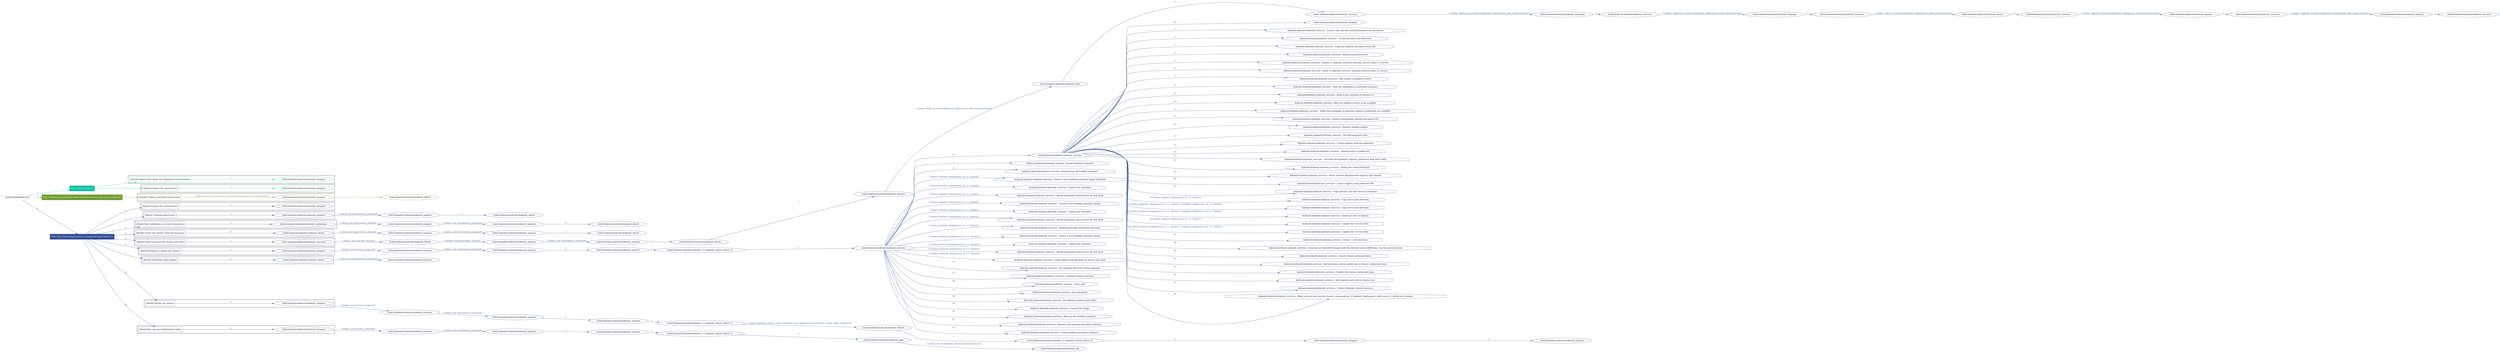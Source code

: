 digraph {
	graph [concentrate=true ordering=in rankdir=LR ratio=fill]
	edge [esep=5 sep=10]
	"kubeinit/playbook.yml" [id=root_node style=dotted]
	play_6642ed1f [label="Play: Initial setup (1)" color="#0bc1a4" fontcolor="#ffffff" id=play_6642ed1f shape=box style=filled tooltip=localhost]
	"kubeinit/playbook.yml" -> play_6642ed1f [label="1 " color="#0bc1a4" fontcolor="#0bc1a4" id=edge_b492b355 labeltooltip="1 " tooltip="1 "]
	subgraph "kubeinit.kubeinit.kubeinit_prepare" {
		role_3434f656 [label="[role] kubeinit.kubeinit.kubeinit_prepare" color="#0bc1a4" id=role_3434f656 tooltip="kubeinit.kubeinit.kubeinit_prepare"]
	}
	subgraph "kubeinit.kubeinit.kubeinit_prepare" {
		role_a09bf1d5 [label="[role] kubeinit.kubeinit.kubeinit_prepare" color="#0bc1a4" id=role_a09bf1d5 tooltip="kubeinit.kubeinit.kubeinit_prepare"]
	}
	subgraph "Play: Initial setup (1)" {
		play_6642ed1f -> block_4be763c5 [label=1 color="#0bc1a4" fontcolor="#0bc1a4" id=edge_6be65813 labeltooltip=1 tooltip=1]
		subgraph cluster_block_4be763c5 {
			block_4be763c5 [label="[block] Gather facts about the deployment environment" color="#0bc1a4" id=block_4be763c5 labeltooltip="Gather facts about the deployment environment" shape=box tooltip="Gather facts about the deployment environment"]
			block_4be763c5 -> role_3434f656 [label="1 " color="#0bc1a4" fontcolor="#0bc1a4" id=edge_990c3c9b labeltooltip="1 " tooltip="1 "]
		}
		play_6642ed1f -> block_72960807 [label=2 color="#0bc1a4" fontcolor="#0bc1a4" id=edge_7a3aaa47 labeltooltip=2 tooltip=2]
		subgraph cluster_block_72960807 {
			block_72960807 [label="[block] Prepare the hypervisors" color="#0bc1a4" id=block_72960807 labeltooltip="Prepare the hypervisors" shape=box tooltip="Prepare the hypervisors"]
			block_72960807 -> role_a09bf1d5 [label="1 " color="#0bc1a4" fontcolor="#0bc1a4" id=edge_3e620c29 labeltooltip="1 " tooltip="1 "]
		}
	}
	play_d2a6c063 [label="Play: Prepare all hypervisor hosts to deploy service and cluster nodes (0)" color="#6e9c30" fontcolor="#ffffff" id=play_d2a6c063 shape=box style=filled tooltip="Play: Prepare all hypervisor hosts to deploy service and cluster nodes (0)"]
	"kubeinit/playbook.yml" -> play_d2a6c063 [label="2 " color="#6e9c30" fontcolor="#6e9c30" id=edge_3491401a labeltooltip="2 " tooltip="2 "]
	subgraph "kubeinit.kubeinit.kubeinit_libvirt" {
		role_4a27a195 [label="[role] kubeinit.kubeinit.kubeinit_libvirt" color="#6e9c30" id=role_4a27a195 tooltip="kubeinit.kubeinit.kubeinit_libvirt"]
	}
	subgraph "kubeinit.kubeinit.kubeinit_prepare" {
		role_1dda367f [label="[role] kubeinit.kubeinit.kubeinit_prepare" color="#6e9c30" id=role_1dda367f tooltip="kubeinit.kubeinit.kubeinit_prepare"]
		role_1dda367f -> role_4a27a195 [label="1 " color="#6e9c30" fontcolor="#6e9c30" id=edge_45576ce5 labeltooltip="1 " tooltip="1 "]
	}
	subgraph "Play: Prepare all hypervisor hosts to deploy service and cluster nodes (0)" {
		play_d2a6c063 -> block_15bedaed [label=1 color="#6e9c30" fontcolor="#6e9c30" id=edge_737fb3ac labeltooltip=1 tooltip=1]
		subgraph cluster_block_15bedaed {
			block_15bedaed [label="[block] Prepare individual hypervisors" color="#6e9c30" id=block_15bedaed labeltooltip="Prepare individual hypervisors" shape=box tooltip="Prepare individual hypervisors"]
			block_15bedaed -> role_1dda367f [label="1 [when: inventory_hostname in hostvars['kubeinit-facts'].hypervisors]" color="#6e9c30" fontcolor="#6e9c30" id=edge_49718f3e labeltooltip="1 [when: inventory_hostname in hostvars['kubeinit-facts'].hypervisors]" tooltip="1 [when: inventory_hostname in hostvars['kubeinit-facts'].hypervisors]"]
		}
	}
	play_93158e1e [label="Play: Run cluster deployment on prepared hypervisors (1)" color="#364d96" fontcolor="#ffffff" id=play_93158e1e shape=box style=filled tooltip=localhost]
	"kubeinit/playbook.yml" -> play_93158e1e [label="3 " color="#364d96" fontcolor="#364d96" id=edge_12dd8658 labeltooltip="3 " tooltip="3 "]
	subgraph "kubeinit.kubeinit.kubeinit_prepare" {
		role_9f9a48e8 [label="[role] kubeinit.kubeinit.kubeinit_prepare" color="#364d96" id=role_9f9a48e8 tooltip="kubeinit.kubeinit.kubeinit_prepare"]
	}
	subgraph "kubeinit.kubeinit.kubeinit_libvirt" {
		role_0cff6e03 [label="[role] kubeinit.kubeinit.kubeinit_libvirt" color="#364d96" id=role_0cff6e03 tooltip="kubeinit.kubeinit.kubeinit_libvirt"]
	}
	subgraph "kubeinit.kubeinit.kubeinit_prepare" {
		role_0f38f187 [label="[role] kubeinit.kubeinit.kubeinit_prepare" color="#364d96" id=role_0f38f187 tooltip="kubeinit.kubeinit.kubeinit_prepare"]
		role_0f38f187 -> role_0cff6e03 [label="1 " color="#364d96" fontcolor="#364d96" id=edge_9e021b2f labeltooltip="1 " tooltip="1 "]
	}
	subgraph "kubeinit.kubeinit.kubeinit_prepare" {
		role_f2aab4ea [label="[role] kubeinit.kubeinit.kubeinit_prepare" color="#364d96" id=role_f2aab4ea tooltip="kubeinit.kubeinit.kubeinit_prepare"]
		role_f2aab4ea -> role_0f38f187 [label="1 [when: not environment_prepared]" color="#364d96" fontcolor="#364d96" id=edge_af6e939c labeltooltip="1 [when: not environment_prepared]" tooltip="1 [when: not environment_prepared]"]
	}
	subgraph "kubeinit.kubeinit.kubeinit_libvirt" {
		role_0133cd46 [label="[role] kubeinit.kubeinit.kubeinit_libvirt" color="#364d96" id=role_0133cd46 tooltip="kubeinit.kubeinit.kubeinit_libvirt"]
	}
	subgraph "kubeinit.kubeinit.kubeinit_prepare" {
		role_3e209684 [label="[role] kubeinit.kubeinit.kubeinit_prepare" color="#364d96" id=role_3e209684 tooltip="kubeinit.kubeinit.kubeinit_prepare"]
		role_3e209684 -> role_0133cd46 [label="1 " color="#364d96" fontcolor="#364d96" id=edge_f0df6647 labeltooltip="1 " tooltip="1 "]
	}
	subgraph "kubeinit.kubeinit.kubeinit_prepare" {
		role_7038c94e [label="[role] kubeinit.kubeinit.kubeinit_prepare" color="#364d96" id=role_7038c94e tooltip="kubeinit.kubeinit.kubeinit_prepare"]
		role_7038c94e -> role_3e209684 [label="1 [when: not environment_prepared]" color="#364d96" fontcolor="#364d96" id=edge_9a82bc2c labeltooltip="1 [when: not environment_prepared]" tooltip="1 [when: not environment_prepared]"]
	}
	subgraph "kubeinit.kubeinit.kubeinit_validations" {
		role_2f2dfdc7 [label="[role] kubeinit.kubeinit.kubeinit_validations" color="#364d96" id=role_2f2dfdc7 tooltip="kubeinit.kubeinit.kubeinit_validations"]
		role_2f2dfdc7 -> role_7038c94e [label="1 [when: not hypervisors_cleaned]" color="#364d96" fontcolor="#364d96" id=edge_2bda4b5f labeltooltip="1 [when: not hypervisors_cleaned]" tooltip="1 [when: not hypervisors_cleaned]"]
	}
	subgraph "kubeinit.kubeinit.kubeinit_libvirt" {
		role_936b4e54 [label="[role] kubeinit.kubeinit.kubeinit_libvirt" color="#364d96" id=role_936b4e54 tooltip="kubeinit.kubeinit.kubeinit_libvirt"]
	}
	subgraph "kubeinit.kubeinit.kubeinit_prepare" {
		role_8126043f [label="[role] kubeinit.kubeinit.kubeinit_prepare" color="#364d96" id=role_8126043f tooltip="kubeinit.kubeinit.kubeinit_prepare"]
		role_8126043f -> role_936b4e54 [label="1 " color="#364d96" fontcolor="#364d96" id=edge_58cb5986 labeltooltip="1 " tooltip="1 "]
	}
	subgraph "kubeinit.kubeinit.kubeinit_prepare" {
		role_cab0c839 [label="[role] kubeinit.kubeinit.kubeinit_prepare" color="#364d96" id=role_cab0c839 tooltip="kubeinit.kubeinit.kubeinit_prepare"]
		role_cab0c839 -> role_8126043f [label="1 [when: not environment_prepared]" color="#364d96" fontcolor="#364d96" id=edge_295af27d labeltooltip="1 [when: not environment_prepared]" tooltip="1 [when: not environment_prepared]"]
	}
	subgraph "kubeinit.kubeinit.kubeinit_libvirt" {
		role_4cfc4069 [label="[role] kubeinit.kubeinit.kubeinit_libvirt" color="#364d96" id=role_4cfc4069 tooltip="kubeinit.kubeinit.kubeinit_libvirt"]
		role_4cfc4069 -> role_cab0c839 [label="1 [when: not hypervisors_cleaned]" color="#364d96" fontcolor="#364d96" id=edge_36973b08 labeltooltip="1 [when: not hypervisors_cleaned]" tooltip="1 [when: not hypervisors_cleaned]"]
	}
	subgraph "kubeinit.kubeinit.kubeinit_services" {
		role_624bdc39 [label="[role] kubeinit.kubeinit.kubeinit_services" color="#364d96" id=role_624bdc39 tooltip="kubeinit.kubeinit.kubeinit_services"]
	}
	subgraph "kubeinit.kubeinit.kubeinit_registry" {
		role_2c513ecb [label="[role] kubeinit.kubeinit.kubeinit_registry" color="#364d96" id=role_2c513ecb tooltip="kubeinit.kubeinit.kubeinit_registry"]
		role_2c513ecb -> role_624bdc39 [label="1 " color="#364d96" fontcolor="#364d96" id=edge_79457642 labeltooltip="1 " tooltip="1 "]
	}
	subgraph "kubeinit.kubeinit.kubeinit_services" {
		role_965063b3 [label="[role] kubeinit.kubeinit.kubeinit_services" color="#364d96" id=role_965063b3 tooltip="kubeinit.kubeinit.kubeinit_services"]
		role_965063b3 -> role_2c513ecb [label="1 [when: 'registry' in hostvars[kubeinit_deployment_node_name].services]" color="#364d96" fontcolor="#364d96" id=edge_5001ce9c labeltooltip="1 [when: 'registry' in hostvars[kubeinit_deployment_node_name].services]" tooltip="1 [when: 'registry' in hostvars[kubeinit_deployment_node_name].services]"]
	}
	subgraph "kubeinit.kubeinit.kubeinit_apache" {
		role_e5c6213c [label="[role] kubeinit.kubeinit.kubeinit_apache" color="#364d96" id=role_e5c6213c tooltip="kubeinit.kubeinit.kubeinit_apache"]
		role_e5c6213c -> role_965063b3 [label="1 " color="#364d96" fontcolor="#364d96" id=edge_e5cb7dc9 labeltooltip="1 " tooltip="1 "]
	}
	subgraph "kubeinit.kubeinit.kubeinit_services" {
		role_20576baf [label="[role] kubeinit.kubeinit.kubeinit_services" color="#364d96" id=role_20576baf tooltip="kubeinit.kubeinit.kubeinit_services"]
		role_20576baf -> role_e5c6213c [label="1 [when: 'apache' in hostvars[kubeinit_deployment_node_name].services]" color="#364d96" fontcolor="#364d96" id=edge_6ff95cd6 labeltooltip="1 [when: 'apache' in hostvars[kubeinit_deployment_node_name].services]" tooltip="1 [when: 'apache' in hostvars[kubeinit_deployment_node_name].services]"]
	}
	subgraph "kubeinit.kubeinit.kubeinit_nexus" {
		role_468cbfd8 [label="[role] kubeinit.kubeinit.kubeinit_nexus" color="#364d96" id=role_468cbfd8 tooltip="kubeinit.kubeinit.kubeinit_nexus"]
		role_468cbfd8 -> role_20576baf [label="1 " color="#364d96" fontcolor="#364d96" id=edge_a504f49f labeltooltip="1 " tooltip="1 "]
	}
	subgraph "kubeinit.kubeinit.kubeinit_services" {
		role_7a1e29f2 [label="[role] kubeinit.kubeinit.kubeinit_services" color="#364d96" id=role_7a1e29f2 tooltip="kubeinit.kubeinit.kubeinit_services"]
		role_7a1e29f2 -> role_468cbfd8 [label="1 [when: 'nexus' in hostvars[kubeinit_deployment_node_name].services]" color="#364d96" fontcolor="#364d96" id=edge_606edf15 labeltooltip="1 [when: 'nexus' in hostvars[kubeinit_deployment_node_name].services]" tooltip="1 [when: 'nexus' in hostvars[kubeinit_deployment_node_name].services]"]
	}
	subgraph "kubeinit.kubeinit.kubeinit_haproxy" {
		role_fd233de9 [label="[role] kubeinit.kubeinit.kubeinit_haproxy" color="#364d96" id=role_fd233de9 tooltip="kubeinit.kubeinit.kubeinit_haproxy"]
		role_fd233de9 -> role_7a1e29f2 [label="1 " color="#364d96" fontcolor="#364d96" id=edge_dcb07d56 labeltooltip="1 " tooltip="1 "]
	}
	subgraph "kubeinit.kubeinit.kubeinit_services" {
		role_208147ed [label="[role] kubeinit.kubeinit.kubeinit_services" color="#364d96" id=role_208147ed tooltip="kubeinit.kubeinit.kubeinit_services"]
		role_208147ed -> role_fd233de9 [label="1 [when: 'haproxy' in hostvars[kubeinit_deployment_node_name].services]" color="#364d96" fontcolor="#364d96" id=edge_cb0cbc4d labeltooltip="1 [when: 'haproxy' in hostvars[kubeinit_deployment_node_name].services]" tooltip="1 [when: 'haproxy' in hostvars[kubeinit_deployment_node_name].services]"]
	}
	subgraph "kubeinit.kubeinit.kubeinit_dnsmasq" {
		role_fe2399db [label="[role] kubeinit.kubeinit.kubeinit_dnsmasq" color="#364d96" id=role_fe2399db tooltip="kubeinit.kubeinit.kubeinit_dnsmasq"]
		role_fe2399db -> role_208147ed [label="1 " color="#364d96" fontcolor="#364d96" id=edge_4e8a78b7 labeltooltip="1 " tooltip="1 "]
	}
	subgraph "kubeinit.kubeinit.kubeinit_services" {
		role_d40e0f73 [label="[role] kubeinit.kubeinit.kubeinit_services" color="#364d96" id=role_d40e0f73 tooltip="kubeinit.kubeinit.kubeinit_services"]
		role_d40e0f73 -> role_fe2399db [label="1 [when: 'dnsmasq' in hostvars[kubeinit_deployment_node_name].services]" color="#364d96" fontcolor="#364d96" id=edge_00bb66cf labeltooltip="1 [when: 'dnsmasq' in hostvars[kubeinit_deployment_node_name].services]" tooltip="1 [when: 'dnsmasq' in hostvars[kubeinit_deployment_node_name].services]"]
	}
	subgraph "kubeinit.kubeinit.kubeinit_bind" {
		role_83c1a8b1 [label="[role] kubeinit.kubeinit.kubeinit_bind" color="#364d96" id=role_83c1a8b1 tooltip="kubeinit.kubeinit.kubeinit_bind"]
		role_83c1a8b1 -> role_d40e0f73 [label="1 " color="#364d96" fontcolor="#364d96" id=edge_efde2107 labeltooltip="1 " tooltip="1 "]
	}
	subgraph "kubeinit.kubeinit.kubeinit_prepare" {
		role_85384682 [label="[role] kubeinit.kubeinit.kubeinit_prepare" color="#364d96" id=role_85384682 tooltip="kubeinit.kubeinit.kubeinit_prepare"]
		role_85384682 -> role_83c1a8b1 [label="1 [when: 'bind' in hostvars[kubeinit_deployment_node_name].services]" color="#364d96" fontcolor="#364d96" id=edge_9b1e0615 labeltooltip="1 [when: 'bind' in hostvars[kubeinit_deployment_node_name].services]" tooltip="1 [when: 'bind' in hostvars[kubeinit_deployment_node_name].services]"]
	}
	subgraph "kubeinit.kubeinit.kubeinit_libvirt" {
		role_4683bda1 [label="[role] kubeinit.kubeinit.kubeinit_libvirt" color="#364d96" id=role_4683bda1 tooltip="kubeinit.kubeinit.kubeinit_libvirt"]
		role_4683bda1 -> role_85384682 [label="1 " color="#364d96" fontcolor="#364d96" id=edge_5d0505f3 labeltooltip="1 " tooltip="1 "]
	}
	subgraph "kubeinit.kubeinit.kubeinit_prepare" {
		role_be9eeefc [label="[role] kubeinit.kubeinit.kubeinit_prepare" color="#364d96" id=role_be9eeefc tooltip="kubeinit.kubeinit.kubeinit_prepare"]
		role_be9eeefc -> role_4683bda1 [label="1 " color="#364d96" fontcolor="#364d96" id=edge_c50d1c7c labeltooltip="1 " tooltip="1 "]
	}
	subgraph "kubeinit.kubeinit.kubeinit_prepare" {
		role_c75b2b9f [label="[role] kubeinit.kubeinit.kubeinit_prepare" color="#364d96" id=role_c75b2b9f tooltip="kubeinit.kubeinit.kubeinit_prepare"]
		role_c75b2b9f -> role_be9eeefc [label="1 [when: not environment_prepared]" color="#364d96" fontcolor="#364d96" id=edge_bd1b8018 labeltooltip="1 [when: not environment_prepared]" tooltip="1 [when: not environment_prepared]"]
	}
	subgraph "kubeinit.kubeinit.kubeinit_libvirt" {
		role_819c42e2 [label="[role] kubeinit.kubeinit.kubeinit_libvirt" color="#364d96" id=role_819c42e2 tooltip="kubeinit.kubeinit.kubeinit_libvirt"]
		role_819c42e2 -> role_c75b2b9f [label="1 [when: not hypervisors_cleaned]" color="#364d96" fontcolor="#364d96" id=edge_aa5dcbe2 labeltooltip="1 [when: not hypervisors_cleaned]" tooltip="1 [when: not hypervisors_cleaned]"]
	}
	subgraph "kubeinit.kubeinit.kubeinit_services" {
		role_b027ead4 [label="[role] kubeinit.kubeinit.kubeinit_services" color="#364d96" id=role_b027ead4 tooltip="kubeinit.kubeinit.kubeinit_services"]
		role_b027ead4 -> role_819c42e2 [label="1 [when: not network_created]" color="#364d96" fontcolor="#364d96" id=edge_c5566fc2 labeltooltip="1 [when: not network_created]" tooltip="1 [when: not network_created]"]
	}
	subgraph "kubeinit.kubeinit.kubeinit_prepare" {
		role_9af23d68 [label="[role] kubeinit.kubeinit.kubeinit_prepare" color="#364d96" id=role_9af23d68 tooltip="kubeinit.kubeinit.kubeinit_prepare"]
	}
	subgraph "kubeinit.kubeinit.kubeinit_services" {
		role_522fb4d6 [label="[role] kubeinit.kubeinit.kubeinit_services" color="#364d96" id=role_522fb4d6 tooltip="kubeinit.kubeinit.kubeinit_services"]
		task_6c7a3787 [label="kubeinit.kubeinit.kubeinit_services : Ensure user specific systemd instance are persistent" color="#364d96" id=task_6c7a3787 shape=octagon tooltip="kubeinit.kubeinit.kubeinit_services : Ensure user specific systemd instance are persistent"]
		role_522fb4d6 -> task_6c7a3787 [label="1 " color="#364d96" fontcolor="#364d96" id=edge_7252d630 labeltooltip="1 " tooltip="1 "]
		task_78ebfb1a [label="kubeinit.kubeinit.kubeinit_services : Create systemd user directory" color="#364d96" id=task_78ebfb1a shape=octagon tooltip="kubeinit.kubeinit.kubeinit_services : Create systemd user directory"]
		role_522fb4d6 -> task_78ebfb1a [label="2 " color="#364d96" fontcolor="#364d96" id=edge_e0987bdb labeltooltip="2 " tooltip="2 "]
		task_cd6f8f40 [label="kubeinit.kubeinit.kubeinit_services : Copy the podman systemd service file" color="#364d96" id=task_cd6f8f40 shape=octagon tooltip="kubeinit.kubeinit.kubeinit_services : Copy the podman systemd service file"]
		role_522fb4d6 -> task_cd6f8f40 [label="3 " color="#364d96" fontcolor="#364d96" id=edge_f354d37b labeltooltip="3 " tooltip="3 "]
		task_8d88b916 [label="kubeinit.kubeinit.kubeinit_services : Reload systemd service" color="#364d96" id=task_8d88b916 shape=octagon tooltip="kubeinit.kubeinit.kubeinit_services : Reload systemd service"]
		role_522fb4d6 -> task_8d88b916 [label="4 " color="#364d96" fontcolor="#364d96" id=edge_26a6f7b0 labeltooltip="4 " tooltip="4 "]
		task_f7491b6b [label="kubeinit.kubeinit.kubeinit_services : Enable {{ kubeinit_services_systemd_service_name }}.service" color="#364d96" id=task_f7491b6b shape=octagon tooltip="kubeinit.kubeinit.kubeinit_services : Enable {{ kubeinit_services_systemd_service_name }}.service"]
		role_522fb4d6 -> task_f7491b6b [label="5 " color="#364d96" fontcolor="#364d96" id=edge_ae10c4c2 labeltooltip="5 " tooltip="5 "]
		task_52686d06 [label="kubeinit.kubeinit.kubeinit_services : Start {{ kubeinit_services_systemd_service_name }}.service" color="#364d96" id=task_52686d06 shape=octagon tooltip="kubeinit.kubeinit.kubeinit_services : Start {{ kubeinit_services_systemd_service_name }}.service"]
		role_522fb4d6 -> task_52686d06 [label="6 " color="#364d96" fontcolor="#364d96" id=edge_7f46e829 labeltooltip="6 " tooltip="6 "]
		task_fb984315 [label="kubeinit.kubeinit.kubeinit_services : Add remote container to hosts" color="#364d96" id=task_fb984315 shape=octagon tooltip="kubeinit.kubeinit.kubeinit_services : Add remote container to hosts"]
		role_522fb4d6 -> task_fb984315 [label="7 " color="#364d96" fontcolor="#364d96" id=edge_3fb21731 labeltooltip="7 " tooltip="7 "]
		task_faa8867c [label="kubeinit.kubeinit.kubeinit_services : Wait for connection to provision container" color="#364d96" id=task_faa8867c shape=octagon tooltip="kubeinit.kubeinit.kubeinit_services : Wait for connection to provision container"]
		role_522fb4d6 -> task_faa8867c [label="8 " color="#364d96" fontcolor="#364d96" id=edge_765bf618 labeltooltip="8 " tooltip="8 "]
		task_10c8e465 [label="kubeinit.kubeinit.kubeinit_services : Read in the contents of domain.crt" color="#364d96" id=task_10c8e465 shape=octagon tooltip="kubeinit.kubeinit.kubeinit_services : Read in the contents of domain.crt"]
		role_522fb4d6 -> task_10c8e465 [label="9 " color="#364d96" fontcolor="#364d96" id=edge_d7d3db9d labeltooltip="9 " tooltip="9 "]
		task_c5feae4c [label="kubeinit.kubeinit.kubeinit_services : Wait for registry service to be available" color="#364d96" id=task_c5feae4c shape=octagon tooltip="kubeinit.kubeinit.kubeinit_services : Wait for registry service to be available"]
		role_522fb4d6 -> task_c5feae4c [label="10 " color="#364d96" fontcolor="#364d96" id=edge_ee172e61 labeltooltip="10 " tooltip="10 "]
		task_2232d5dd [label="kubeinit.kubeinit.kubeinit_services : Make sure packages to generate registry credentials are installed" color="#364d96" id=task_2232d5dd shape=octagon tooltip="kubeinit.kubeinit.kubeinit_services : Make sure packages to generate registry credentials are installed"]
		role_522fb4d6 -> task_2232d5dd [label="11 " color="#364d96" fontcolor="#364d96" id=edge_4973228f labeltooltip="11 " tooltip="11 "]
		task_f38d3e10 [label="kubeinit.kubeinit.kubeinit_services : Install cryptography, passlib and nexus3-cli" color="#364d96" id=task_f38d3e10 shape=octagon tooltip="kubeinit.kubeinit.kubeinit_services : Install cryptography, passlib and nexus3-cli"]
		role_522fb4d6 -> task_f38d3e10 [label="12 " color="#364d96" fontcolor="#364d96" id=edge_4b3ac5b0 labeltooltip="12 " tooltip="12 "]
		task_4374d673 [label="kubeinit.kubeinit.kubeinit_services : Remove nologin marker" color="#364d96" id=task_4374d673 shape=octagon tooltip="kubeinit.kubeinit.kubeinit_services : Remove nologin marker"]
		role_522fb4d6 -> task_4374d673 [label="13 " color="#364d96" fontcolor="#364d96" id=edge_f0e9a5bd labeltooltip="13 " tooltip="13 "]
		task_22b62814 [label="kubeinit.kubeinit.kubeinit_services : Set disconnected_auth" color="#364d96" id=task_22b62814 shape=octagon tooltip="kubeinit.kubeinit.kubeinit_services : Set disconnected_auth"]
		role_522fb4d6 -> task_22b62814 [label="14 " color="#364d96" fontcolor="#364d96" id=edge_6112b6aa labeltooltip="14 " tooltip="14 "]
		task_d90b6718 [label="kubeinit.kubeinit.kubeinit_services : Create registry auth for pullsecret" color="#364d96" id=task_d90b6718 shape=octagon tooltip="kubeinit.kubeinit.kubeinit_services : Create registry auth for pullsecret"]
		role_522fb4d6 -> task_d90b6718 [label="15 " color="#364d96" fontcolor="#364d96" id=edge_e342c337 labeltooltip="15 " tooltip="15 "]
		task_64193d7a [label="kubeinit.kubeinit.kubeinit_services : Append auths to pullsecret" color="#364d96" id=task_64193d7a shape=octagon tooltip="kubeinit.kubeinit.kubeinit_services : Append auths to pullsecret"]
		role_522fb4d6 -> task_64193d7a [label="16 " color="#364d96" fontcolor="#364d96" id=edge_687b84f2 labeltooltip="16 " tooltip="16 "]
		task_36dbe93e [label="kubeinit.kubeinit.kubeinit_services : Override final kubeinit_registry_pullsecret with both auths" color="#364d96" id=task_36dbe93e shape=octagon tooltip="kubeinit.kubeinit.kubeinit_services : Override final kubeinit_registry_pullsecret with both auths"]
		role_522fb4d6 -> task_36dbe93e [label="17 " color="#364d96" fontcolor="#364d96" id=edge_b397f1f0 labeltooltip="17 " tooltip="17 "]
		task_e9ede77e [label="kubeinit.kubeinit.kubeinit_services : Debug the creds dictionary" color="#364d96" id=task_e9ede77e shape=octagon tooltip="kubeinit.kubeinit.kubeinit_services : Debug the creds dictionary"]
		role_522fb4d6 -> task_e9ede77e [label="18 " color="#364d96" fontcolor="#364d96" id=edge_67813a87 labeltooltip="18 " tooltip="18 "]
		task_959658cf [label="kubeinit.kubeinit.kubeinit_services : Write auth for disconnected registry auth details" color="#364d96" id=task_959658cf shape=octagon tooltip="kubeinit.kubeinit.kubeinit_services : Write auth for disconnected registry auth details"]
		role_522fb4d6 -> task_959658cf [label="19 " color="#364d96" fontcolor="#364d96" id=edge_198a9fc9 labeltooltip="19 " tooltip="19 "]
		task_ac0ea9a4 [label="kubeinit.kubeinit.kubeinit_services : Create registry auth pullsecret file" color="#364d96" id=task_ac0ea9a4 shape=octagon tooltip="kubeinit.kubeinit.kubeinit_services : Create registry auth pullsecret file"]
		role_522fb4d6 -> task_ac0ea9a4 [label="20 " color="#364d96" fontcolor="#364d96" id=edge_6086b852 labeltooltip="20 " tooltip="20 "]
		task_b69f7403 [label="kubeinit.kubeinit.kubeinit_services : Copy domain cert into services container" color="#364d96" id=task_b69f7403 shape=octagon tooltip="kubeinit.kubeinit.kubeinit_services : Copy domain cert into services container"]
		role_522fb4d6 -> task_b69f7403 [label="21 " color="#364d96" fontcolor="#364d96" id=edge_d4f2856a labeltooltip="21 " tooltip="21 "]
		task_d48546e1 [label="kubeinit.kubeinit.kubeinit_services : Copy cert to pki directory" color="#364d96" id=task_d48546e1 shape=octagon tooltip="kubeinit.kubeinit.kubeinit_services : Copy cert to pki directory"]
		role_522fb4d6 -> task_d48546e1 [label="22 [when: kubeinit_deployment_os == 'centos']" color="#364d96" fontcolor="#364d96" id=edge_dd3b7ca0 labeltooltip="22 [when: kubeinit_deployment_os == 'centos']" tooltip="22 [when: kubeinit_deployment_os == 'centos']"]
		task_04511905 [label="kubeinit.kubeinit.kubeinit_services : Copy cert to pki directory" color="#364d96" id=task_04511905 shape=octagon tooltip="kubeinit.kubeinit.kubeinit_services : Copy cert to pki directory"]
		role_522fb4d6 -> task_04511905 [label="23 [when: kubeinit_deployment_os == 'ubuntu' or kubeinit_deployment_os == 'debian']" color="#364d96" fontcolor="#364d96" id=edge_7bdb22e3 labeltooltip="23 [when: kubeinit_deployment_os == 'ubuntu' or kubeinit_deployment_os == 'debian']" tooltip="23 [when: kubeinit_deployment_os == 'ubuntu' or kubeinit_deployment_os == 'debian']"]
		task_14aea266 [label="kubeinit.kubeinit.kubeinit_services : Install all certs in ubuntu" color="#364d96" id=task_14aea266 shape=octagon tooltip="kubeinit.kubeinit.kubeinit_services : Install all certs in ubuntu"]
		role_522fb4d6 -> task_14aea266 [label="24 [when: kubeinit_deployment_os == 'ubuntu' or kubeinit_deployment_os == 'debian']" color="#364d96" fontcolor="#364d96" id=edge_eae8a7c0 labeltooltip="24 [when: kubeinit_deployment_os == 'ubuntu' or kubeinit_deployment_os == 'debian']" tooltip="24 [when: kubeinit_deployment_os == 'ubuntu' or kubeinit_deployment_os == 'debian']"]
		task_99c1cd25 [label="kubeinit.kubeinit.kubeinit_services : Update the CA trust files" color="#364d96" id=task_99c1cd25 shape=octagon tooltip="kubeinit.kubeinit.kubeinit_services : Update the CA trust files"]
		role_522fb4d6 -> task_99c1cd25 [label="25 [when: kubeinit_deployment_os == 'centos']" color="#364d96" fontcolor="#364d96" id=edge_7a4ddd12 labeltooltip="25 [when: kubeinit_deployment_os == 'centos']" tooltip="25 [when: kubeinit_deployment_os == 'centos']"]
		task_034240e4 [label="kubeinit.kubeinit.kubeinit_services : Update the CA trust files" color="#364d96" id=task_034240e4 shape=octagon tooltip="kubeinit.kubeinit.kubeinit_services : Update the CA trust files"]
		role_522fb4d6 -> task_034240e4 [label="26 [when: kubeinit_deployment_os == 'ubuntu' or kubeinit_deployment_os == 'debian']" color="#364d96" fontcolor="#364d96" id=edge_76a99b26 labeltooltip="26 [when: kubeinit_deployment_os == 'ubuntu' or kubeinit_deployment_os == 'debian']" tooltip="26 [when: kubeinit_deployment_os == 'ubuntu' or kubeinit_deployment_os == 'debian']"]
		task_66d1591d [label="kubeinit.kubeinit.kubeinit_services : Create ~/.ssh directory" color="#364d96" id=task_66d1591d shape=octagon tooltip="kubeinit.kubeinit.kubeinit_services : Create ~/.ssh directory"]
		role_522fb4d6 -> task_66d1591d [label="27 " color="#364d96" fontcolor="#364d96" id=edge_53aa8228 labeltooltip="27 " tooltip="27 "]
		task_728cb093 [label="kubeinit.kubeinit.kubeinit_services : Generate an OpenSSH keypair with the default values (4096 bits, rsa) for provision host" color="#364d96" id=task_728cb093 shape=octagon tooltip="kubeinit.kubeinit.kubeinit_services : Generate an OpenSSH keypair with the default values (4096 bits, rsa) for provision host"]
		role_522fb4d6 -> task_728cb093 [label="28 " color="#364d96" fontcolor="#364d96" id=edge_106dab7c labeltooltip="28 " tooltip="28 "]
		task_7cc60922 [label="kubeinit.kubeinit.kubeinit_services : Install cluster authorized keys" color="#364d96" id=task_7cc60922 shape=octagon tooltip="kubeinit.kubeinit.kubeinit_services : Install cluster authorized keys"]
		role_522fb4d6 -> task_7cc60922 [label="29 " color="#364d96" fontcolor="#364d96" id=edge_ac376fd4 labeltooltip="29 " tooltip="29 "]
		task_d1fabc38 [label="kubeinit.kubeinit.kubeinit_services : Add provision service public key to cluster authorized_keys" color="#364d96" id=task_d1fabc38 shape=octagon tooltip="kubeinit.kubeinit.kubeinit_services : Add provision service public key to cluster authorized_keys"]
		role_522fb4d6 -> task_d1fabc38 [label="30 " color="#364d96" fontcolor="#364d96" id=edge_0cdb1440 labeltooltip="30 " tooltip="30 "]
		task_6317f4d9 [label="kubeinit.kubeinit.kubeinit_services : Update the cluster authorized_keys" color="#364d96" id=task_6317f4d9 shape=octagon tooltip="kubeinit.kubeinit.kubeinit_services : Update the cluster authorized_keys"]
		role_522fb4d6 -> task_6317f4d9 [label="31 " color="#364d96" fontcolor="#364d96" id=edge_d8b68ab8 labeltooltip="31 " tooltip="31 "]
		task_83ff5ea1 [label="kubeinit.kubeinit.kubeinit_services : Add registry auth info to cluster vars" color="#364d96" id=task_83ff5ea1 shape=octagon tooltip="kubeinit.kubeinit.kubeinit_services : Add registry auth info to cluster vars"]
		role_522fb4d6 -> task_83ff5ea1 [label="32 " color="#364d96" fontcolor="#364d96" id=edge_e6948f01 labeltooltip="32 " tooltip="32 "]
		task_c630365d [label="kubeinit.kubeinit.kubeinit_services : Update kubeinit_cluster_hostvars" color="#364d96" id=task_c630365d shape=octagon tooltip="kubeinit.kubeinit.kubeinit_services : Update kubeinit_cluster_hostvars"]
		role_522fb4d6 -> task_c630365d [label="33 " color="#364d96" fontcolor="#364d96" id=edge_9cf1ca38 labeltooltip="33 " tooltip="33 "]
		task_42f8c7d1 [label="kubeinit.kubeinit.kubeinit_services : Make sure we can execute remote commands on {{ kubeinit_deployment_node_name }} before we continue" color="#364d96" id=task_42f8c7d1 shape=octagon tooltip="kubeinit.kubeinit.kubeinit_services : Make sure we can execute remote commands on {{ kubeinit_deployment_node_name }} before we continue"]
		role_522fb4d6 -> task_42f8c7d1 [label="34 " color="#364d96" fontcolor="#364d96" id=edge_e1be7e04 labeltooltip="34 " tooltip="34 "]
		role_522fb4d6 -> role_9af23d68 [label="35 " color="#364d96" fontcolor="#364d96" id=edge_04a458d6 labeltooltip="35 " tooltip="35 "]
	}
	subgraph "kubeinit.kubeinit.kubeinit_services" {
		role_7b7fcb4b [label="[role] kubeinit.kubeinit.kubeinit_services" color="#364d96" id=role_7b7fcb4b tooltip="kubeinit.kubeinit.kubeinit_services"]
		task_cade5eb3 [label="kubeinit.kubeinit.kubeinit_services : Install buildah if required" color="#364d96" id=task_cade5eb3 shape=octagon tooltip="kubeinit.kubeinit.kubeinit_services : Install buildah if required"]
		role_7b7fcb4b -> task_cade5eb3 [label="1 " color="#364d96" fontcolor="#364d96" id=edge_328e41e3 labeltooltip="1 " tooltip="1 "]
		task_f2d37819 [label="kubeinit.kubeinit.kubeinit_services : Remove any old buildah container" color="#364d96" id=task_f2d37819 shape=octagon tooltip="kubeinit.kubeinit.kubeinit_services : Remove any old buildah container"]
		role_7b7fcb4b -> task_f2d37819 [label="2 " color="#364d96" fontcolor="#364d96" id=edge_7201bbd2 labeltooltip="2 " tooltip="2 "]
		task_fdb85256 [label="kubeinit.kubeinit.kubeinit_services : Create a new working container image (CentOS)" color="#364d96" id=task_fdb85256 shape=octagon tooltip="kubeinit.kubeinit.kubeinit_services : Create a new working container image (CentOS)"]
		role_7b7fcb4b -> task_fdb85256 [label="3 [when: kubeinit_deployment_os == 'centos']" color="#364d96" fontcolor="#364d96" id=edge_b1b88e52 labeltooltip="3 [when: kubeinit_deployment_os == 'centos']" tooltip="3 [when: kubeinit_deployment_os == 'centos']"]
		task_0c1b5042 [label="kubeinit.kubeinit.kubeinit_services : Update the container" color="#364d96" id=task_0c1b5042 shape=octagon tooltip="kubeinit.kubeinit.kubeinit_services : Update the container"]
		role_7b7fcb4b -> task_0c1b5042 [label="4 [when: kubeinit_deployment_os == 'centos']" color="#364d96" fontcolor="#364d96" id=edge_61d378ba labeltooltip="4 [when: kubeinit_deployment_os == 'centos']" tooltip="4 [when: kubeinit_deployment_os == 'centos']"]
		task_db4b33b9 [label="kubeinit.kubeinit.kubeinit_services : Install commands and services we will need" color="#364d96" id=task_db4b33b9 shape=octagon tooltip="kubeinit.kubeinit.kubeinit_services : Install commands and services we will need"]
		role_7b7fcb4b -> task_db4b33b9 [label="5 [when: kubeinit_deployment_os == 'centos']" color="#364d96" fontcolor="#364d96" id=edge_c2b0e915 labeltooltip="5 [when: kubeinit_deployment_os == 'centos']" tooltip="5 [when: kubeinit_deployment_os == 'centos']"]
		task_a672bd56 [label="kubeinit.kubeinit.kubeinit_services : Create a new working container image" color="#364d96" id=task_a672bd56 shape=octagon tooltip="kubeinit.kubeinit.kubeinit_services : Create a new working container image"]
		role_7b7fcb4b -> task_a672bd56 [label="6 [when: kubeinit_deployment_os == 'debian']" color="#364d96" fontcolor="#364d96" id=edge_9c577702 labeltooltip="6 [when: kubeinit_deployment_os == 'debian']" tooltip="6 [when: kubeinit_deployment_os == 'debian']"]
		task_a603e10e [label="kubeinit.kubeinit.kubeinit_services : Update the container" color="#364d96" id=task_a603e10e shape=octagon tooltip="kubeinit.kubeinit.kubeinit_services : Update the container"]
		role_7b7fcb4b -> task_a603e10e [label="7 [when: kubeinit_deployment_os == 'debian']" color="#364d96" fontcolor="#364d96" id=edge_1fb997cf labeltooltip="7 [when: kubeinit_deployment_os == 'debian']" tooltip="7 [when: kubeinit_deployment_os == 'debian']"]
		task_c6049cb2 [label="kubeinit.kubeinit.kubeinit_services : Install commands and services we will need" color="#364d96" id=task_c6049cb2 shape=octagon tooltip="kubeinit.kubeinit.kubeinit_services : Install commands and services we will need"]
		role_7b7fcb4b -> task_c6049cb2 [label="8 [when: kubeinit_deployment_os == 'debian']" color="#364d96" fontcolor="#364d96" id=edge_10ade572 labeltooltip="8 [when: kubeinit_deployment_os == 'debian']" tooltip="8 [when: kubeinit_deployment_os == 'debian']"]
		task_527003dc [label="kubeinit.kubeinit.kubeinit_services : Missing privilege separation directory" color="#364d96" id=task_527003dc shape=octagon tooltip="kubeinit.kubeinit.kubeinit_services : Missing privilege separation directory"]
		role_7b7fcb4b -> task_527003dc [label="9 [when: kubeinit_deployment_os == 'debian']" color="#364d96" fontcolor="#364d96" id=edge_6f9bfb86 labeltooltip="9 [when: kubeinit_deployment_os == 'debian']" tooltip="9 [when: kubeinit_deployment_os == 'debian']"]
		task_b838b9ff [label="kubeinit.kubeinit.kubeinit_services : Create a new working container image" color="#364d96" id=task_b838b9ff shape=octagon tooltip="kubeinit.kubeinit.kubeinit_services : Create a new working container image"]
		role_7b7fcb4b -> task_b838b9ff [label="10 [when: kubeinit_deployment_os == 'ubuntu']" color="#364d96" fontcolor="#364d96" id=edge_e44c07aa labeltooltip="10 [when: kubeinit_deployment_os == 'ubuntu']" tooltip="10 [when: kubeinit_deployment_os == 'ubuntu']"]
		task_fc516cde [label="kubeinit.kubeinit.kubeinit_services : Update the container" color="#364d96" id=task_fc516cde shape=octagon tooltip="kubeinit.kubeinit.kubeinit_services : Update the container"]
		role_7b7fcb4b -> task_fc516cde [label="11 [when: kubeinit_deployment_os == 'ubuntu']" color="#364d96" fontcolor="#364d96" id=edge_779d0025 labeltooltip="11 [when: kubeinit_deployment_os == 'ubuntu']" tooltip="11 [when: kubeinit_deployment_os == 'ubuntu']"]
		task_3eea62b7 [label="kubeinit.kubeinit.kubeinit_services : Install commands and services we will need" color="#364d96" id=task_3eea62b7 shape=octagon tooltip="kubeinit.kubeinit.kubeinit_services : Install commands and services we will need"]
		role_7b7fcb4b -> task_3eea62b7 [label="12 [when: kubeinit_deployment_os == 'ubuntu']" color="#364d96" fontcolor="#364d96" id=edge_179747e2 labeltooltip="12 [when: kubeinit_deployment_os == 'ubuntu']" tooltip="12 [when: kubeinit_deployment_os == 'ubuntu']"]
		task_c4746a6a [label="kubeinit.kubeinit.kubeinit_services : Create folder normally done by service ssh start" color="#364d96" id=task_c4746a6a shape=octagon tooltip="kubeinit.kubeinit.kubeinit_services : Create folder normally done by service ssh start"]
		role_7b7fcb4b -> task_c4746a6a [label="13 [when: kubeinit_deployment_os == 'ubuntu']" color="#364d96" fontcolor="#364d96" id=edge_3f25b6f4 labeltooltip="13 [when: kubeinit_deployment_os == 'ubuntu']" tooltip="13 [when: kubeinit_deployment_os == 'ubuntu']"]
		task_29f41a04 [label="kubeinit.kubeinit.kubeinit_services : Set working directory inside container" color="#364d96" id=task_29f41a04 shape=octagon tooltip="kubeinit.kubeinit.kubeinit_services : Set working directory inside container"]
		role_7b7fcb4b -> task_29f41a04 [label="14 " color="#364d96" fontcolor="#364d96" id=edge_12c88619 labeltooltip="14 " tooltip="14 "]
		task_850b876a [label="kubeinit.kubeinit.kubeinit_services : Generate system ssh keys" color="#364d96" id=task_850b876a shape=octagon tooltip="kubeinit.kubeinit.kubeinit_services : Generate system ssh keys"]
		role_7b7fcb4b -> task_850b876a [label="15 " color="#364d96" fontcolor="#364d96" id=edge_f7e814a1 labeltooltip="15 " tooltip="15 "]
		task_e2dd54ed [label="kubeinit.kubeinit.kubeinit_services : Clear cmd" color="#364d96" id=task_e2dd54ed shape=octagon tooltip="kubeinit.kubeinit.kubeinit_services : Clear cmd"]
		role_7b7fcb4b -> task_e2dd54ed [label="16 " color="#364d96" fontcolor="#364d96" id=edge_c39caf2f labeltooltip="16 " tooltip="16 "]
		task_18978b0c [label="kubeinit.kubeinit.kubeinit_services : Set entrypoint" color="#364d96" id=task_18978b0c shape=octagon tooltip="kubeinit.kubeinit.kubeinit_services : Set entrypoint"]
		role_7b7fcb4b -> task_18978b0c [label="17 " color="#364d96" fontcolor="#364d96" id=edge_e2ab741c labeltooltip="17 " tooltip="17 "]
		task_4f7a2c94 [label="kubeinit.kubeinit.kubeinit_services : Set kubeinit-cluster-name label" color="#364d96" id=task_4f7a2c94 shape=octagon tooltip="kubeinit.kubeinit.kubeinit_services : Set kubeinit-cluster-name label"]
		role_7b7fcb4b -> task_4f7a2c94 [label="18 " color="#364d96" fontcolor="#364d96" id=edge_57160408 labeltooltip="18 " tooltip="18 "]
		task_6e32dd86 [label="kubeinit.kubeinit.kubeinit_services : Commit the image" color="#364d96" id=task_6e32dd86 shape=octagon tooltip="kubeinit.kubeinit.kubeinit_services : Commit the image"]
		role_7b7fcb4b -> task_6e32dd86 [label="19 " color="#364d96" fontcolor="#364d96" id=edge_6f05bc3d labeltooltip="19 " tooltip="19 "]
		task_43ad8a23 [label="kubeinit.kubeinit.kubeinit_services : Remove the buildah container" color="#364d96" id=task_43ad8a23 shape=octagon tooltip="kubeinit.kubeinit.kubeinit_services : Remove the buildah container"]
		role_7b7fcb4b -> task_43ad8a23 [label="20 " color="#364d96" fontcolor="#364d96" id=edge_a8deef88 labeltooltip="20 " tooltip="20 "]
		task_1436130e [label="kubeinit.kubeinit.kubeinit_services : Remove any previous provision container" color="#364d96" id=task_1436130e shape=octagon tooltip="kubeinit.kubeinit.kubeinit_services : Remove any previous provision container"]
		role_7b7fcb4b -> task_1436130e [label="21 " color="#364d96" fontcolor="#364d96" id=edge_2612b4ff labeltooltip="21 " tooltip="21 "]
		task_94c311a1 [label="kubeinit.kubeinit.kubeinit_services : Create podman provision container" color="#364d96" id=task_94c311a1 shape=octagon tooltip="kubeinit.kubeinit.kubeinit_services : Create podman provision container"]
		role_7b7fcb4b -> task_94c311a1 [label="22 " color="#364d96" fontcolor="#364d96" id=edge_975ef218 labeltooltip="22 " tooltip="22 "]
		role_7b7fcb4b -> role_522fb4d6 [label="23 " color="#364d96" fontcolor="#364d96" id=edge_98cc35e4 labeltooltip="23 " tooltip="23 "]
	}
	subgraph "kubeinit.kubeinit.kubeinit_{{ kubeinit_cluster_distro }}" {
		role_ba9dced7 [label="[role] kubeinit.kubeinit.kubeinit_{{ kubeinit_cluster_distro }}" color="#364d96" id=role_ba9dced7 tooltip="kubeinit.kubeinit.kubeinit_{{ kubeinit_cluster_distro }}"]
		role_ba9dced7 -> role_7b7fcb4b [label="1 " color="#364d96" fontcolor="#364d96" id=edge_503da978 labeltooltip="1 " tooltip="1 "]
	}
	subgraph "kubeinit.kubeinit.kubeinit_prepare" {
		role_ec947c48 [label="[role] kubeinit.kubeinit.kubeinit_prepare" color="#364d96" id=role_ec947c48 tooltip="kubeinit.kubeinit.kubeinit_prepare"]
		role_ec947c48 -> role_ba9dced7 [label="1 " color="#364d96" fontcolor="#364d96" id=edge_108d6800 labeltooltip="1 " tooltip="1 "]
	}
	subgraph "kubeinit.kubeinit.kubeinit_prepare" {
		role_59423fce [label="[role] kubeinit.kubeinit.kubeinit_prepare" color="#364d96" id=role_59423fce tooltip="kubeinit.kubeinit.kubeinit_prepare"]
		role_59423fce -> role_ec947c48 [label="1 " color="#364d96" fontcolor="#364d96" id=edge_c06ea825 labeltooltip="1 " tooltip="1 "]
	}
	subgraph "kubeinit.kubeinit.kubeinit_services" {
		role_8a404eac [label="[role] kubeinit.kubeinit.kubeinit_services" color="#364d96" id=role_8a404eac tooltip="kubeinit.kubeinit.kubeinit_services"]
		role_8a404eac -> role_59423fce [label="1 [when: not environment_prepared]" color="#364d96" fontcolor="#364d96" id=edge_0bfc34ec labeltooltip="1 [when: not environment_prepared]" tooltip="1 [when: not environment_prepared]"]
	}
	subgraph "kubeinit.kubeinit.kubeinit_prepare" {
		role_a0d0952c [label="[role] kubeinit.kubeinit.kubeinit_prepare" color="#364d96" id=role_a0d0952c tooltip="kubeinit.kubeinit.kubeinit_prepare"]
		role_a0d0952c -> role_8a404eac [label="1 [when: not services_prepared]" color="#364d96" fontcolor="#364d96" id=edge_6df29b75 labeltooltip="1 [when: not services_prepared]" tooltip="1 [when: not services_prepared]"]
	}
	subgraph "kubeinit.kubeinit.kubeinit_prepare" {
		role_2deb21a5 [label="[role] kubeinit.kubeinit.kubeinit_prepare" color="#364d96" id=role_2deb21a5 tooltip="kubeinit.kubeinit.kubeinit_prepare"]
	}
	subgraph "kubeinit.kubeinit.kubeinit_libvirt" {
		role_b31adb33 [label="[role] kubeinit.kubeinit.kubeinit_libvirt" color="#364d96" id=role_b31adb33 tooltip="kubeinit.kubeinit.kubeinit_libvirt"]
		role_b31adb33 -> role_2deb21a5 [label="1 [when: not environment_prepared]" color="#364d96" fontcolor="#364d96" id=edge_c72d5c7a labeltooltip="1 [when: not environment_prepared]" tooltip="1 [when: not environment_prepared]"]
	}
	subgraph "kubeinit.kubeinit.kubeinit_prepare" {
		role_6338b9e5 [label="[role] kubeinit.kubeinit.kubeinit_prepare" color="#364d96" id=role_6338b9e5 tooltip="kubeinit.kubeinit.kubeinit_prepare"]
	}
	subgraph "kubeinit.kubeinit.kubeinit_prepare" {
		role_25ca5f1d [label="[role] kubeinit.kubeinit.kubeinit_prepare" color="#364d96" id=role_25ca5f1d tooltip="kubeinit.kubeinit.kubeinit_prepare"]
		role_25ca5f1d -> role_6338b9e5 [label="1 " color="#364d96" fontcolor="#364d96" id=edge_0de77de7 labeltooltip="1 " tooltip="1 "]
	}
	subgraph "kubeinit.kubeinit.kubeinit_{{ kubeinit_cluster_distro }}" {
		role_4877cd92 [label="[role] kubeinit.kubeinit.kubeinit_{{ kubeinit_cluster_distro }}" color="#364d96" id=role_4877cd92 tooltip="kubeinit.kubeinit.kubeinit_{{ kubeinit_cluster_distro }}"]
		role_4877cd92 -> role_25ca5f1d [label="1 " color="#364d96" fontcolor="#364d96" id=edge_bb81be48 labeltooltip="1 " tooltip="1 "]
	}
	subgraph "kubeinit.kubeinit.kubeinit_libvirt" {
		role_a7b59c4e [label="[role] kubeinit.kubeinit.kubeinit_libvirt" color="#364d96" id=role_a7b59c4e tooltip="kubeinit.kubeinit.kubeinit_libvirt"]
		role_a7b59c4e -> role_4877cd92 [label="1 " color="#364d96" fontcolor="#364d96" id=edge_2106736e labeltooltip="1 " tooltip="1 "]
	}
	subgraph "kubeinit.kubeinit.kubeinit_{{ kubeinit_cluster_distro }}" {
		role_ed46b5ed [label="[role] kubeinit.kubeinit.kubeinit_{{ kubeinit_cluster_distro }}" color="#364d96" id=role_ed46b5ed tooltip="kubeinit.kubeinit.kubeinit_{{ kubeinit_cluster_distro }}"]
		role_ed46b5ed -> role_a7b59c4e [label="1 [when: kubeinit_cluster_nodes_deployed is not defined or not kubeinit_cluster_nodes_deployed]" color="#364d96" fontcolor="#364d96" id=edge_38089747 labeltooltip="1 [when: kubeinit_cluster_nodes_deployed is not defined or not kubeinit_cluster_nodes_deployed]" tooltip="1 [when: kubeinit_cluster_nodes_deployed is not defined or not kubeinit_cluster_nodes_deployed]"]
	}
	subgraph "kubeinit.kubeinit.kubeinit_prepare" {
		role_5ec5617f [label="[role] kubeinit.kubeinit.kubeinit_prepare" color="#364d96" id=role_5ec5617f tooltip="kubeinit.kubeinit.kubeinit_prepare"]
		role_5ec5617f -> role_ed46b5ed [label="1 " color="#364d96" fontcolor="#364d96" id=edge_bbae4a9d labeltooltip="1 " tooltip="1 "]
	}
	subgraph "kubeinit.kubeinit.kubeinit_prepare" {
		role_4972b1e7 [label="[role] kubeinit.kubeinit.kubeinit_prepare" color="#364d96" id=role_4972b1e7 tooltip="kubeinit.kubeinit.kubeinit_prepare"]
		role_4972b1e7 -> role_5ec5617f [label="1 " color="#364d96" fontcolor="#364d96" id=edge_b12f01f9 labeltooltip="1 " tooltip="1 "]
	}
	subgraph "kubeinit.kubeinit.kubeinit_services" {
		role_cd51cc6d [label="[role] kubeinit.kubeinit.kubeinit_services" color="#364d96" id=role_cd51cc6d tooltip="kubeinit.kubeinit.kubeinit_services"]
		role_cd51cc6d -> role_4972b1e7 [label="1 [when: not environment_prepared]" color="#364d96" fontcolor="#364d96" id=edge_2b5da2be labeltooltip="1 [when: not environment_prepared]" tooltip="1 [when: not environment_prepared]"]
	}
	subgraph "kubeinit.kubeinit.kubeinit_prepare" {
		role_7aab2dc9 [label="[role] kubeinit.kubeinit.kubeinit_prepare" color="#364d96" id=role_7aab2dc9 tooltip="kubeinit.kubeinit.kubeinit_prepare"]
		role_7aab2dc9 -> role_cd51cc6d [label="1 [when: not services_prepared]" color="#364d96" fontcolor="#364d96" id=edge_66466830 labeltooltip="1 [when: not services_prepared]" tooltip="1 [when: not services_prepared]"]
	}
	subgraph "kubeinit.kubeinit.kubeinit_nfs" {
		role_31ae4e02 [label="[role] kubeinit.kubeinit.kubeinit_nfs" color="#364d96" id=role_31ae4e02 tooltip="kubeinit.kubeinit.kubeinit_nfs"]
	}
	subgraph "kubeinit.kubeinit.kubeinit_apps" {
		role_7bc00b8d [label="[role] kubeinit.kubeinit.kubeinit_apps" color="#364d96" id=role_7bc00b8d tooltip="kubeinit.kubeinit.kubeinit_apps"]
		role_7bc00b8d -> role_31ae4e02 [label="1 [when: 'nfs' in kubeinit_cluster_hostvars.services]" color="#364d96" fontcolor="#364d96" id=edge_30d799d8 labeltooltip="1 [when: 'nfs' in kubeinit_cluster_hostvars.services]" tooltip="1 [when: 'nfs' in kubeinit_cluster_hostvars.services]"]
	}
	subgraph "kubeinit.kubeinit.kubeinit_{{ kubeinit_cluster_distro }}" {
		role_2b4b0e7c [label="[role] kubeinit.kubeinit.kubeinit_{{ kubeinit_cluster_distro }}" color="#364d96" id=role_2b4b0e7c tooltip="kubeinit.kubeinit.kubeinit_{{ kubeinit_cluster_distro }}"]
		role_2b4b0e7c -> role_7bc00b8d [label="1 " color="#364d96" fontcolor="#364d96" id=edge_719d421a labeltooltip="1 " tooltip="1 "]
	}
	subgraph "kubeinit.kubeinit.kubeinit_prepare" {
		role_f17a947c [label="[role] kubeinit.kubeinit.kubeinit_prepare" color="#364d96" id=role_f17a947c tooltip="kubeinit.kubeinit.kubeinit_prepare"]
		role_f17a947c -> role_2b4b0e7c [label="1 " color="#364d96" fontcolor="#364d96" id=edge_4d802321 labeltooltip="1 " tooltip="1 "]
	}
	subgraph "kubeinit.kubeinit.kubeinit_prepare" {
		role_de4e1b55 [label="[role] kubeinit.kubeinit.kubeinit_prepare" color="#364d96" id=role_de4e1b55 tooltip="kubeinit.kubeinit.kubeinit_prepare"]
		role_de4e1b55 -> role_f17a947c [label="1 " color="#364d96" fontcolor="#364d96" id=edge_639cd940 labeltooltip="1 " tooltip="1 "]
	}
	subgraph "kubeinit.kubeinit.kubeinit_services" {
		role_5581307f [label="[role] kubeinit.kubeinit.kubeinit_services" color="#364d96" id=role_5581307f tooltip="kubeinit.kubeinit.kubeinit_services"]
		role_5581307f -> role_de4e1b55 [label="1 [when: not environment_prepared]" color="#364d96" fontcolor="#364d96" id=edge_2fdff79e labeltooltip="1 [when: not environment_prepared]" tooltip="1 [when: not environment_prepared]"]
	}
	subgraph "kubeinit.kubeinit.kubeinit_prepare" {
		role_4811b017 [label="[role] kubeinit.kubeinit.kubeinit_prepare" color="#364d96" id=role_4811b017 tooltip="kubeinit.kubeinit.kubeinit_prepare"]
		role_4811b017 -> role_5581307f [label="1 [when: not services_prepared]" color="#364d96" fontcolor="#364d96" id=edge_89c674e1 labeltooltip="1 [when: not services_prepared]" tooltip="1 [when: not services_prepared]"]
	}
	subgraph "Play: Run cluster deployment on prepared hypervisors (1)" {
		play_93158e1e -> block_39b4e37c [label=1 color="#364d96" fontcolor="#364d96" id=edge_876f9c58 labeltooltip=1 tooltip=1]
		subgraph cluster_block_39b4e37c {
			block_39b4e37c [label="[block] Prepare the environment" color="#364d96" id=block_39b4e37c labeltooltip="Prepare the environment" shape=box tooltip="Prepare the environment"]
			block_39b4e37c -> role_9f9a48e8 [label="1 " color="#364d96" fontcolor="#364d96" id=edge_66b55c0c labeltooltip="1 " tooltip="1 "]
		}
		play_93158e1e -> block_d586cba5 [label=2 color="#364d96" fontcolor="#364d96" id=edge_f9d5d510 labeltooltip=2 tooltip=2]
		subgraph cluster_block_d586cba5 {
			block_d586cba5 [label="[block] Cleanup hypervisors" color="#364d96" id=block_d586cba5 labeltooltip="Cleanup hypervisors" shape=box tooltip="Cleanup hypervisors"]
			block_d586cba5 -> role_f2aab4ea [label="1 " color="#364d96" fontcolor="#364d96" id=edge_3347fea7 labeltooltip="1 " tooltip="1 "]
		}
		play_93158e1e -> block_036a672f [label=3 color="#364d96" fontcolor="#364d96" id=edge_4b7b478f labeltooltip=3 tooltip=3]
		subgraph cluster_block_036a672f {
			block_036a672f [label="[block] Run validations on cluster resources" color="#364d96" id=block_036a672f labeltooltip="Run validations on cluster resources" shape=box tooltip="Run validations on cluster resources"]
			block_036a672f -> role_2f2dfdc7 [label="1 " color="#364d96" fontcolor="#364d96" id=edge_89208b64 labeltooltip="1 " tooltip="1 "]
		}
		play_93158e1e -> block_5cdf60e8 [label=4 color="#364d96" fontcolor="#364d96" id=edge_f59ee602 labeltooltip=4 tooltip=4]
		subgraph cluster_block_5cdf60e8 {
			block_5cdf60e8 [label="[block] Create the cluster network resources" color="#364d96" id=block_5cdf60e8 labeltooltip="Create the cluster network resources" shape=box tooltip="Create the cluster network resources"]
			block_5cdf60e8 -> role_4cfc4069 [label="1 " color="#364d96" fontcolor="#364d96" id=edge_eb1e8d82 labeltooltip="1 " tooltip="1 "]
		}
		play_93158e1e -> block_bc4a2557 [label=5 color="#364d96" fontcolor="#364d96" id=edge_3eca3c1e labeltooltip=5 tooltip=5]
		subgraph cluster_block_bc4a2557 {
			block_bc4a2557 [label="[block] Create services the cluster will need" color="#364d96" id=block_bc4a2557 labeltooltip="Create services the cluster will need" shape=box tooltip="Create services the cluster will need"]
			block_bc4a2557 -> role_b027ead4 [label="1 " color="#364d96" fontcolor="#364d96" id=edge_37b750e8 labeltooltip="1 " tooltip="1 "]
		}
		play_93158e1e -> block_bb3798c5 [label=6 color="#364d96" fontcolor="#364d96" id=edge_ca5ab027 labeltooltip=6 tooltip=6]
		subgraph cluster_block_bb3798c5 {
			block_bb3798c5 [label="[block] Prepare to deploy the cluster" color="#364d96" id=block_bb3798c5 labeltooltip="Prepare to deploy the cluster" shape=box tooltip="Prepare to deploy the cluster"]
			block_bb3798c5 -> role_a0d0952c [label="1 " color="#364d96" fontcolor="#364d96" id=edge_a2a440ad labeltooltip="1 " tooltip="1 "]
		}
		play_93158e1e -> block_1b0d1c66 [label=7 color="#364d96" fontcolor="#364d96" id=edge_add63a0b labeltooltip=7 tooltip=7]
		subgraph cluster_block_1b0d1c66 {
			block_1b0d1c66 [label="[block] Download cloud images" color="#364d96" id=block_1b0d1c66 labeltooltip="Download cloud images" shape=box tooltip="Download cloud images"]
			block_1b0d1c66 -> role_b31adb33 [label="1 " color="#364d96" fontcolor="#364d96" id=edge_a891f6fe labeltooltip="1 " tooltip="1 "]
		}
		play_93158e1e -> block_edce72dc [label=8 color="#364d96" fontcolor="#364d96" id=edge_66a15bf0 labeltooltip=8 tooltip=8]
		subgraph cluster_block_edce72dc {
			block_edce72dc [label="[block] Deploy the cluster" color="#364d96" id=block_edce72dc labeltooltip="Deploy the cluster" shape=box tooltip="Deploy the cluster"]
			block_edce72dc -> role_7aab2dc9 [label="1 " color="#364d96" fontcolor="#364d96" id=edge_21a2610f labeltooltip="1 " tooltip="1 "]
		}
		play_93158e1e -> block_f7c55ab5 [label=9 color="#364d96" fontcolor="#364d96" id=edge_47872d20 labeltooltip=9 tooltip=9]
		subgraph cluster_block_f7c55ab5 {
			block_f7c55ab5 [label="[block] Run any post-deployment tasks" color="#364d96" id=block_f7c55ab5 labeltooltip="Run any post-deployment tasks" shape=box tooltip="Run any post-deployment tasks"]
			block_f7c55ab5 -> role_4811b017 [label="1 " color="#364d96" fontcolor="#364d96" id=edge_1464956b labeltooltip="1 " tooltip="1 "]
		}
	}
}
